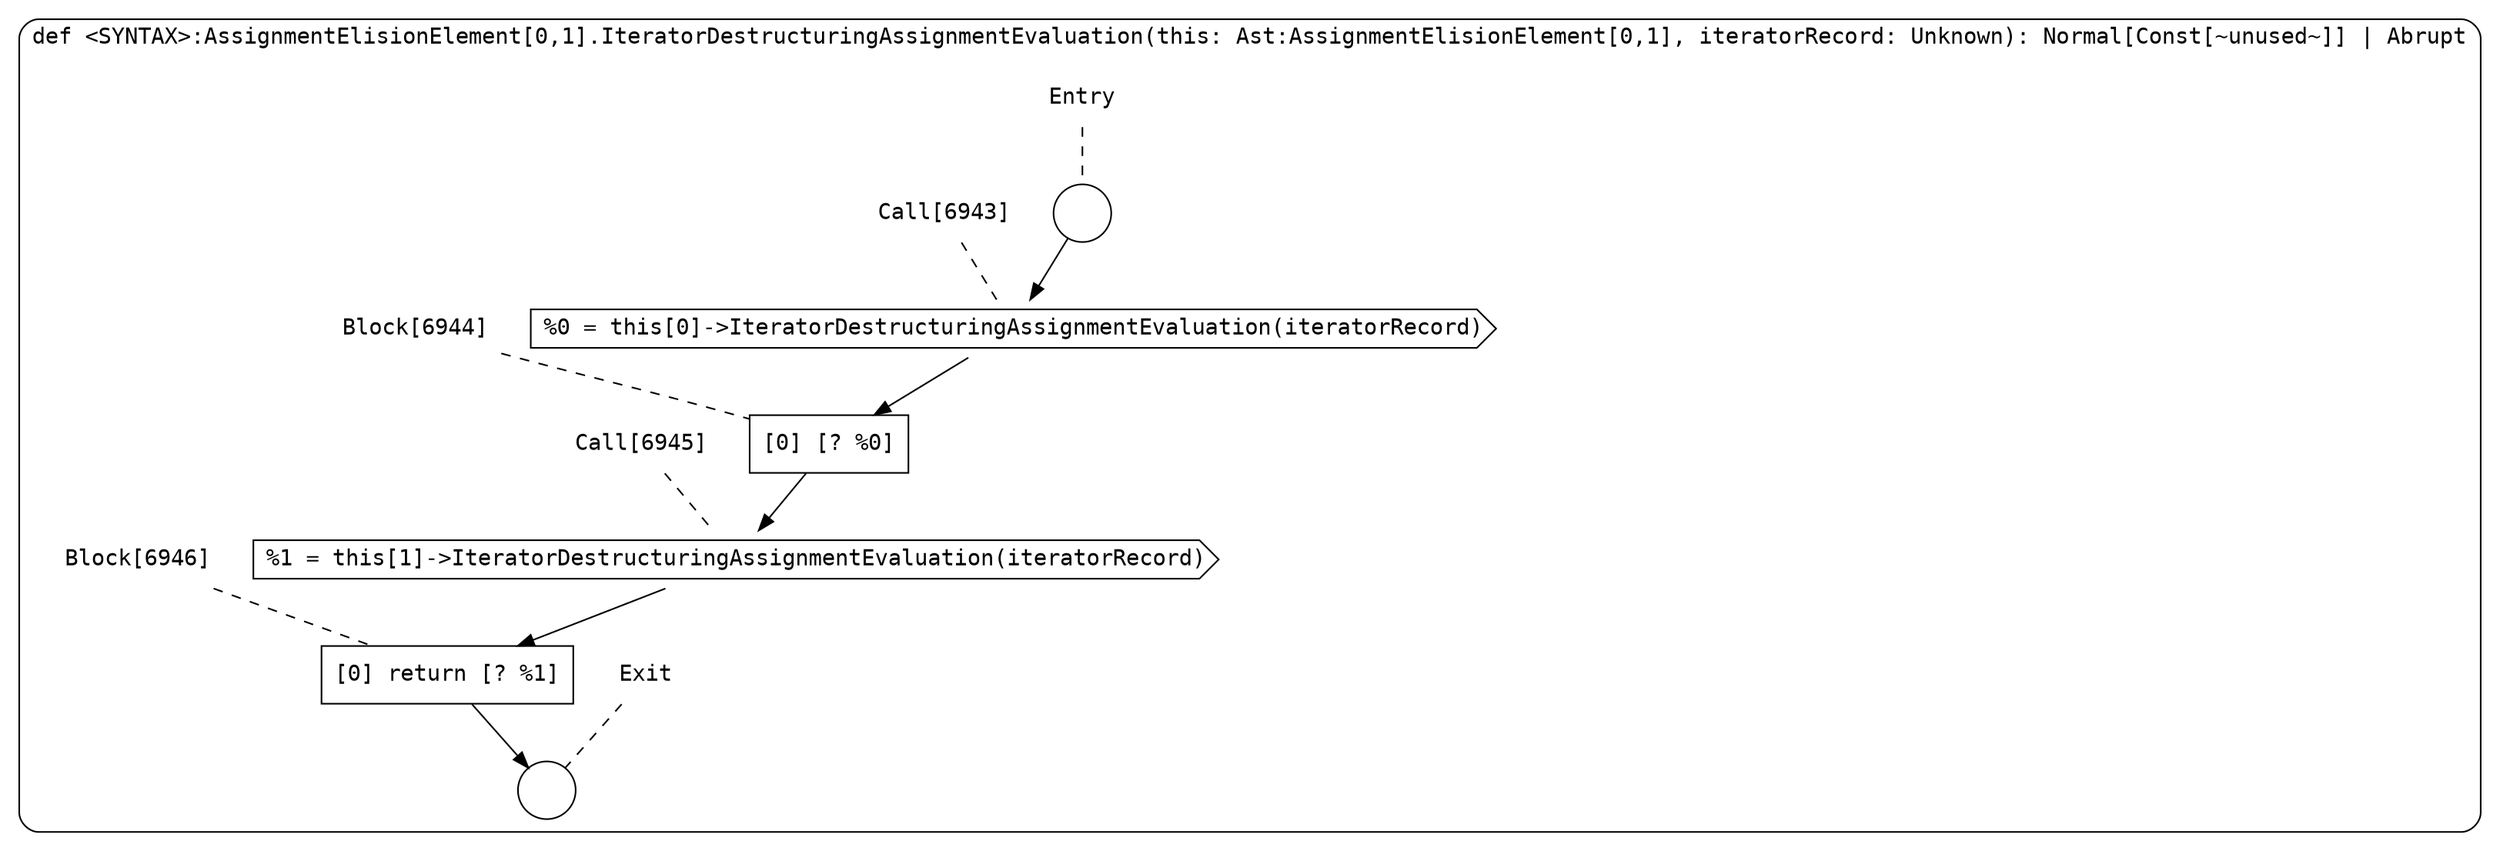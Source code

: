 digraph {
  graph [fontname = "Consolas"]
  node [fontname = "Consolas"]
  edge [fontname = "Consolas"]
  subgraph cluster1367 {
    label = "def <SYNTAX>:AssignmentElisionElement[0,1].IteratorDestructuringAssignmentEvaluation(this: Ast:AssignmentElisionElement[0,1], iteratorRecord: Unknown): Normal[Const[~unused~]] | Abrupt"
    style = rounded
    cluster1367_entry_name [shape=none, label=<<font color="black">Entry</font>>]
    cluster1367_entry_name -> cluster1367_entry [arrowhead=none, color="black", style=dashed]
    cluster1367_entry [shape=circle label=" " color="black" fillcolor="white" style=filled]
    cluster1367_entry -> node6943 [color="black"]
    cluster1367_exit_name [shape=none, label=<<font color="black">Exit</font>>]
    cluster1367_exit_name -> cluster1367_exit [arrowhead=none, color="black", style=dashed]
    cluster1367_exit [shape=circle label=" " color="black" fillcolor="white" style=filled]
    node6943_name [shape=none, label=<<font color="black">Call[6943]</font>>]
    node6943_name -> node6943 [arrowhead=none, color="black", style=dashed]
    node6943 [shape=cds, label=<<font color="black">%0 = this[0]-&gt;IteratorDestructuringAssignmentEvaluation(iteratorRecord)</font>> color="black" fillcolor="white", style=filled]
    node6943 -> node6944 [color="black"]
    node6944_name [shape=none, label=<<font color="black">Block[6944]</font>>]
    node6944_name -> node6944 [arrowhead=none, color="black", style=dashed]
    node6944 [shape=box, label=<<font color="black">[0] [? %0]<BR ALIGN="LEFT"/></font>> color="black" fillcolor="white", style=filled]
    node6944 -> node6945 [color="black"]
    node6945_name [shape=none, label=<<font color="black">Call[6945]</font>>]
    node6945_name -> node6945 [arrowhead=none, color="black", style=dashed]
    node6945 [shape=cds, label=<<font color="black">%1 = this[1]-&gt;IteratorDestructuringAssignmentEvaluation(iteratorRecord)</font>> color="black" fillcolor="white", style=filled]
    node6945 -> node6946 [color="black"]
    node6946_name [shape=none, label=<<font color="black">Block[6946]</font>>]
    node6946_name -> node6946 [arrowhead=none, color="black", style=dashed]
    node6946 [shape=box, label=<<font color="black">[0] return [? %1]<BR ALIGN="LEFT"/></font>> color="black" fillcolor="white", style=filled]
    node6946 -> cluster1367_exit [color="black"]
  }
}